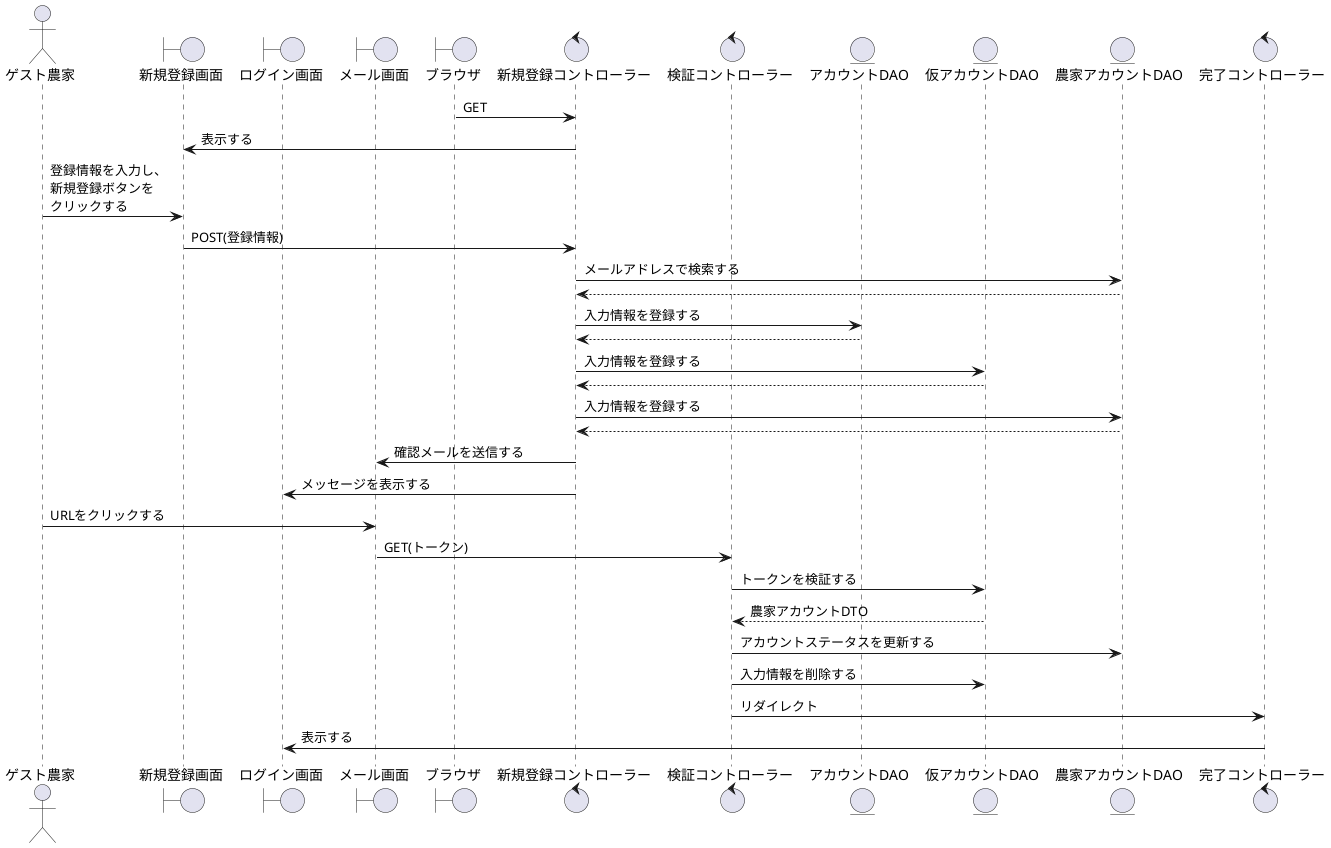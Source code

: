 @startuml 新規登録

actor    "ゲスト農家" as act
boundary "新規登録画面" as new_registration
boundary "ログイン画面" as login
boundary "メール画面" as mail
boundary "ブラウザ" as brz
control  "新規登録コントローラー" as approval_c
control  "検証コントローラー" as verification_c
entity   "アカウントDAO" as account_DAO
entity   "仮アカウントDAO" as account_DAO_provisional
entity   "農家アカウントDAO" as Farmer_account_DAO
control  "完了コントローラー" as completion_c

'------------------------------------------------------------------------------------

brz -> approval_c : GET
new_registration <- approval_c : 表示する
act -> new_registration: 登録情報を入力し、\n新規登録ボタンを\nクリックする
new_registration-> approval_c: POST(登録情報)
approval_c -> Farmer_account_DAO : メールアドレスで検索する
Farmer_account_DAO-->approval_c
approval_c -> account_DAO : 入力情報を登録する
account_DAO-->approval_c
approval_c -> account_DAO_provisional : 入力情報を登録する
account_DAO_provisional-->approval_c
approval_c -> Farmer_account_DAO : 入力情報を登録する
Farmer_account_DAO-->approval_c
approval_c -> mail : 確認メールを送信する
approval_c -> login : メッセージを表示する

act -> mail : URLをクリックする
mail -> verification_c : GET(トークン)
verification_c -> account_DAO_provisional : トークンを検証する
verification_c <-- account_DAO_provisional : 農家アカウントDTO
verification_c -> Farmer_account_DAO : アカウントステータスを更新する
verification_c -> account_DAO_provisional : 入力情報を削除する
verification_c -> completion_c : リダイレクト
login <- completion_c : 表示する

@enduml